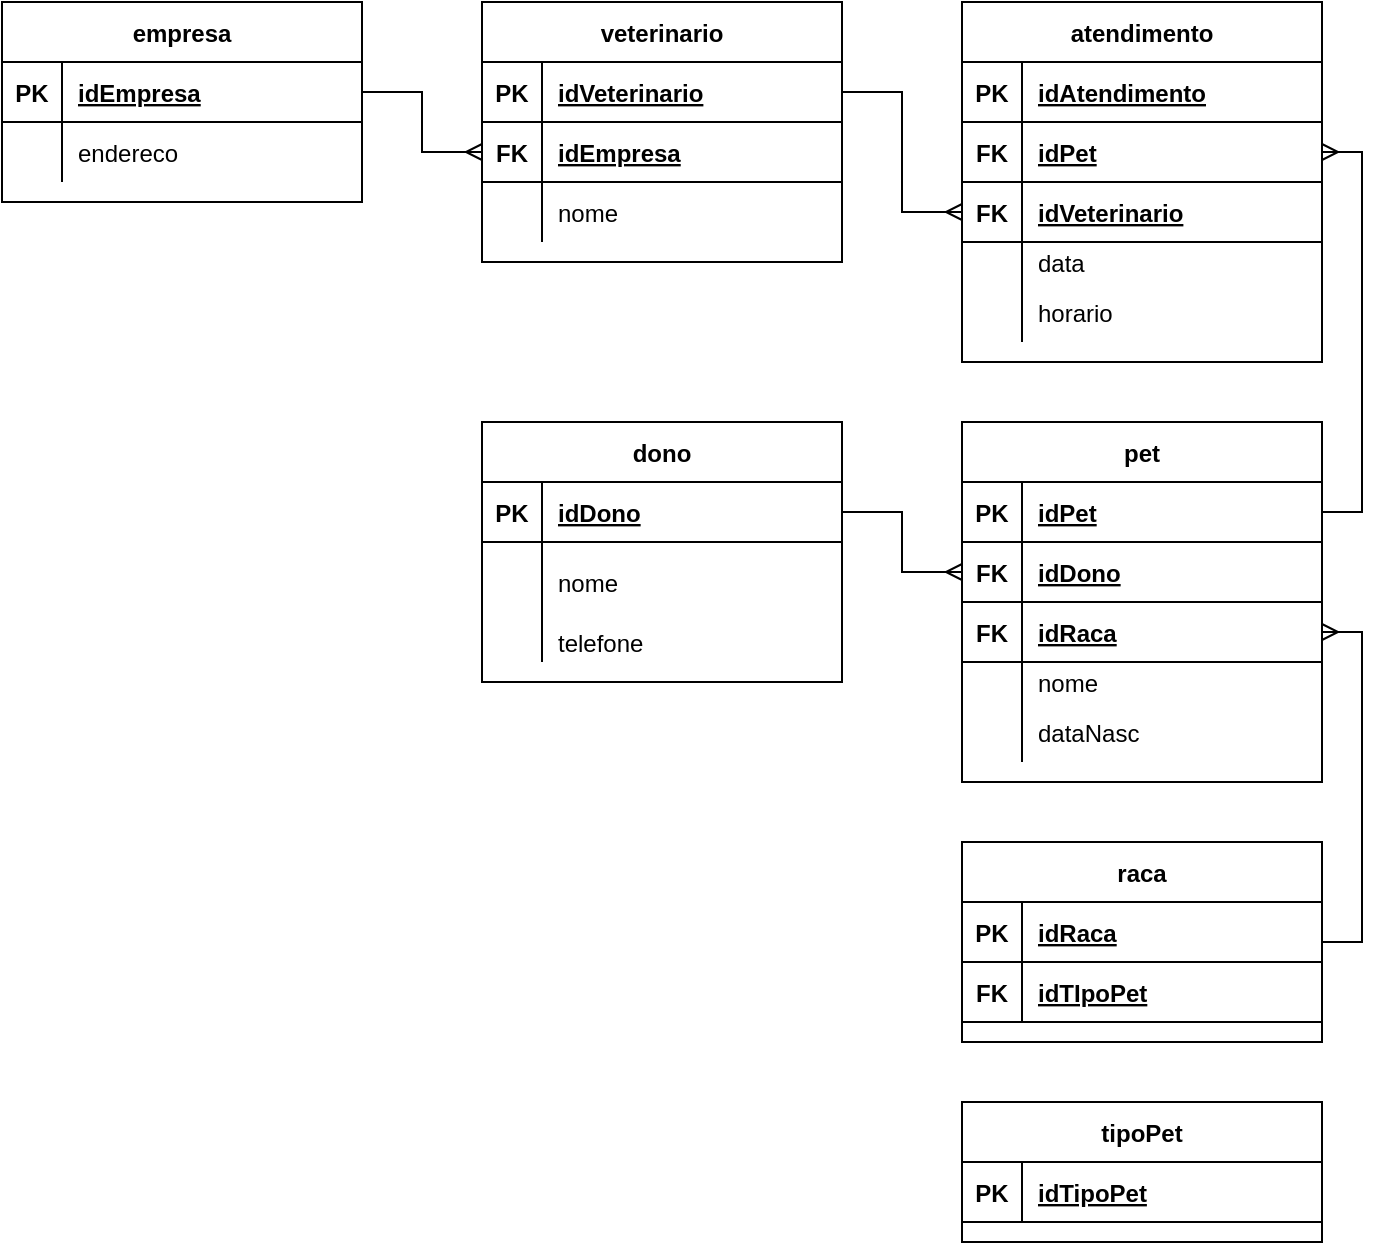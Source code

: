 <mxfile version="14.9.4" type="device"><diagram id="42KXc_p6DFAiB0ndh3Tg" name="Page-1"><mxGraphModel dx="1038" dy="579" grid="1" gridSize="10" guides="1" tooltips="1" connect="1" arrows="1" fold="1" page="1" pageScale="1" pageWidth="827" pageHeight="1169" math="0" shadow="0"><root><mxCell id="0"/><mxCell id="1" parent="0"/><mxCell id="UheI_GpzJ-I_ijQpYJ9J-1" value="empresa" style="shape=table;startSize=30;container=1;collapsible=1;childLayout=tableLayout;fixedRows=1;rowLines=0;fontStyle=1;align=center;resizeLast=1;" vertex="1" parent="1"><mxGeometry x="40" y="40" width="180" height="100" as="geometry"/></mxCell><mxCell id="UheI_GpzJ-I_ijQpYJ9J-2" value="" style="shape=partialRectangle;collapsible=0;dropTarget=0;pointerEvents=0;fillColor=none;top=0;left=0;bottom=1;right=0;points=[[0,0.5],[1,0.5]];portConstraint=eastwest;" vertex="1" parent="UheI_GpzJ-I_ijQpYJ9J-1"><mxGeometry y="30" width="180" height="30" as="geometry"/></mxCell><mxCell id="UheI_GpzJ-I_ijQpYJ9J-3" value="PK" style="shape=partialRectangle;connectable=0;fillColor=none;top=0;left=0;bottom=0;right=0;fontStyle=1;overflow=hidden;" vertex="1" parent="UheI_GpzJ-I_ijQpYJ9J-2"><mxGeometry width="30" height="30" as="geometry"/></mxCell><mxCell id="UheI_GpzJ-I_ijQpYJ9J-4" value="idEmpresa" style="shape=partialRectangle;connectable=0;fillColor=none;top=0;left=0;bottom=0;right=0;align=left;spacingLeft=6;fontStyle=5;overflow=hidden;" vertex="1" parent="UheI_GpzJ-I_ijQpYJ9J-2"><mxGeometry x="30" width="150" height="30" as="geometry"/></mxCell><mxCell id="UheI_GpzJ-I_ijQpYJ9J-5" value="" style="shape=partialRectangle;collapsible=0;dropTarget=0;pointerEvents=0;fillColor=none;top=0;left=0;bottom=0;right=0;points=[[0,0.5],[1,0.5]];portConstraint=eastwest;" vertex="1" parent="UheI_GpzJ-I_ijQpYJ9J-1"><mxGeometry y="60" width="180" height="30" as="geometry"/></mxCell><mxCell id="UheI_GpzJ-I_ijQpYJ9J-6" value="" style="shape=partialRectangle;connectable=0;fillColor=none;top=0;left=0;bottom=0;right=0;editable=1;overflow=hidden;" vertex="1" parent="UheI_GpzJ-I_ijQpYJ9J-5"><mxGeometry width="30" height="30" as="geometry"/></mxCell><mxCell id="UheI_GpzJ-I_ijQpYJ9J-7" value="endereco" style="shape=partialRectangle;connectable=0;fillColor=none;top=0;left=0;bottom=0;right=0;align=left;spacingLeft=6;overflow=hidden;" vertex="1" parent="UheI_GpzJ-I_ijQpYJ9J-5"><mxGeometry x="30" width="150" height="30" as="geometry"/></mxCell><mxCell id="UheI_GpzJ-I_ijQpYJ9J-14" value="veterinario" style="shape=table;startSize=30;container=1;collapsible=1;childLayout=tableLayout;fixedRows=1;rowLines=0;fontStyle=1;align=center;resizeLast=1;" vertex="1" parent="1"><mxGeometry x="280" y="40" width="180" height="130" as="geometry"/></mxCell><mxCell id="UheI_GpzJ-I_ijQpYJ9J-15" value="" style="shape=partialRectangle;collapsible=0;dropTarget=0;pointerEvents=0;fillColor=none;top=0;left=0;bottom=1;right=0;points=[[0,0.5],[1,0.5]];portConstraint=eastwest;" vertex="1" parent="UheI_GpzJ-I_ijQpYJ9J-14"><mxGeometry y="30" width="180" height="30" as="geometry"/></mxCell><mxCell id="UheI_GpzJ-I_ijQpYJ9J-16" value="PK" style="shape=partialRectangle;connectable=0;fillColor=none;top=0;left=0;bottom=0;right=0;fontStyle=1;overflow=hidden;" vertex="1" parent="UheI_GpzJ-I_ijQpYJ9J-15"><mxGeometry width="30" height="30" as="geometry"/></mxCell><mxCell id="UheI_GpzJ-I_ijQpYJ9J-17" value="idVeterinario" style="shape=partialRectangle;connectable=0;fillColor=none;top=0;left=0;bottom=0;right=0;align=left;spacingLeft=6;fontStyle=5;overflow=hidden;" vertex="1" parent="UheI_GpzJ-I_ijQpYJ9J-15"><mxGeometry x="30" width="150" height="30" as="geometry"/></mxCell><mxCell id="UheI_GpzJ-I_ijQpYJ9J-92" style="shape=partialRectangle;collapsible=0;dropTarget=0;pointerEvents=0;fillColor=none;top=0;left=0;bottom=1;right=0;points=[[0,0.5],[1,0.5]];portConstraint=eastwest;" vertex="1" parent="UheI_GpzJ-I_ijQpYJ9J-14"><mxGeometry y="60" width="180" height="30" as="geometry"/></mxCell><mxCell id="UheI_GpzJ-I_ijQpYJ9J-93" value="FK" style="shape=partialRectangle;connectable=0;fillColor=none;top=0;left=0;bottom=0;right=0;fontStyle=1;overflow=hidden;" vertex="1" parent="UheI_GpzJ-I_ijQpYJ9J-92"><mxGeometry width="30" height="30" as="geometry"/></mxCell><mxCell id="UheI_GpzJ-I_ijQpYJ9J-94" value="idEmpresa" style="shape=partialRectangle;connectable=0;fillColor=none;top=0;left=0;bottom=0;right=0;align=left;spacingLeft=6;fontStyle=5;overflow=hidden;" vertex="1" parent="UheI_GpzJ-I_ijQpYJ9J-92"><mxGeometry x="30" width="150" height="30" as="geometry"/></mxCell><mxCell id="UheI_GpzJ-I_ijQpYJ9J-24" value="" style="shape=partialRectangle;collapsible=0;dropTarget=0;pointerEvents=0;fillColor=none;top=0;left=0;bottom=0;right=0;points=[[0,0.5],[1,0.5]];portConstraint=eastwest;" vertex="1" parent="UheI_GpzJ-I_ijQpYJ9J-14"><mxGeometry y="90" width="180" height="30" as="geometry"/></mxCell><mxCell id="UheI_GpzJ-I_ijQpYJ9J-25" value="" style="shape=partialRectangle;connectable=0;fillColor=none;top=0;left=0;bottom=0;right=0;editable=1;overflow=hidden;" vertex="1" parent="UheI_GpzJ-I_ijQpYJ9J-24"><mxGeometry width="30" height="30" as="geometry"/></mxCell><mxCell id="UheI_GpzJ-I_ijQpYJ9J-26" value="nome" style="shape=partialRectangle;connectable=0;fillColor=none;top=0;left=0;bottom=0;right=0;align=left;spacingLeft=6;overflow=hidden;" vertex="1" parent="UheI_GpzJ-I_ijQpYJ9J-24"><mxGeometry x="30" width="150" height="30" as="geometry"/></mxCell><mxCell id="UheI_GpzJ-I_ijQpYJ9J-27" value="atendimento" style="shape=table;startSize=30;container=1;collapsible=1;childLayout=tableLayout;fixedRows=1;rowLines=0;fontStyle=1;align=center;resizeLast=1;" vertex="1" parent="1"><mxGeometry x="520" y="40" width="180" height="180" as="geometry"/></mxCell><mxCell id="UheI_GpzJ-I_ijQpYJ9J-28" value="" style="shape=partialRectangle;collapsible=0;dropTarget=0;pointerEvents=0;fillColor=none;top=0;left=0;bottom=1;right=0;points=[[0,0.5],[1,0.5]];portConstraint=eastwest;" vertex="1" parent="UheI_GpzJ-I_ijQpYJ9J-27"><mxGeometry y="30" width="180" height="30" as="geometry"/></mxCell><mxCell id="UheI_GpzJ-I_ijQpYJ9J-29" value="PK" style="shape=partialRectangle;connectable=0;fillColor=none;top=0;left=0;bottom=0;right=0;fontStyle=1;overflow=hidden;" vertex="1" parent="UheI_GpzJ-I_ijQpYJ9J-28"><mxGeometry width="30" height="30" as="geometry"/></mxCell><mxCell id="UheI_GpzJ-I_ijQpYJ9J-30" value="idAtendimento" style="shape=partialRectangle;connectable=0;fillColor=none;top=0;left=0;bottom=0;right=0;align=left;spacingLeft=6;fontStyle=5;overflow=hidden;" vertex="1" parent="UheI_GpzJ-I_ijQpYJ9J-28"><mxGeometry x="30" width="150" height="30" as="geometry"/></mxCell><mxCell id="UheI_GpzJ-I_ijQpYJ9J-101" style="shape=partialRectangle;collapsible=0;dropTarget=0;pointerEvents=0;fillColor=none;top=0;left=0;bottom=1;right=0;points=[[0,0.5],[1,0.5]];portConstraint=eastwest;" vertex="1" parent="UheI_GpzJ-I_ijQpYJ9J-27"><mxGeometry y="60" width="180" height="30" as="geometry"/></mxCell><mxCell id="UheI_GpzJ-I_ijQpYJ9J-102" value="FK" style="shape=partialRectangle;connectable=0;fillColor=none;top=0;left=0;bottom=0;right=0;fontStyle=1;overflow=hidden;" vertex="1" parent="UheI_GpzJ-I_ijQpYJ9J-101"><mxGeometry width="30" height="30" as="geometry"/></mxCell><mxCell id="UheI_GpzJ-I_ijQpYJ9J-103" value="idPet" style="shape=partialRectangle;connectable=0;fillColor=none;top=0;left=0;bottom=0;right=0;align=left;spacingLeft=6;fontStyle=5;overflow=hidden;" vertex="1" parent="UheI_GpzJ-I_ijQpYJ9J-101"><mxGeometry x="30" width="150" height="30" as="geometry"/></mxCell><mxCell id="UheI_GpzJ-I_ijQpYJ9J-98" style="shape=partialRectangle;collapsible=0;dropTarget=0;pointerEvents=0;fillColor=none;top=0;left=0;bottom=1;right=0;points=[[0,0.5],[1,0.5]];portConstraint=eastwest;" vertex="1" parent="UheI_GpzJ-I_ijQpYJ9J-27"><mxGeometry y="90" width="180" height="30" as="geometry"/></mxCell><mxCell id="UheI_GpzJ-I_ijQpYJ9J-99" value="FK" style="shape=partialRectangle;connectable=0;fillColor=none;top=0;left=0;bottom=0;right=0;fontStyle=1;overflow=hidden;" vertex="1" parent="UheI_GpzJ-I_ijQpYJ9J-98"><mxGeometry width="30" height="30" as="geometry"/></mxCell><mxCell id="UheI_GpzJ-I_ijQpYJ9J-100" value="idVeterinario" style="shape=partialRectangle;connectable=0;fillColor=none;top=0;left=0;bottom=0;right=0;align=left;spacingLeft=6;fontStyle=5;overflow=hidden;" vertex="1" parent="UheI_GpzJ-I_ijQpYJ9J-98"><mxGeometry x="30" width="150" height="30" as="geometry"/></mxCell><mxCell id="UheI_GpzJ-I_ijQpYJ9J-34" value="" style="shape=partialRectangle;collapsible=0;dropTarget=0;pointerEvents=0;fillColor=none;top=0;left=0;bottom=0;right=0;points=[[0,0.5],[1,0.5]];portConstraint=eastwest;" vertex="1" parent="UheI_GpzJ-I_ijQpYJ9J-27"><mxGeometry y="120" width="180" height="20" as="geometry"/></mxCell><mxCell id="UheI_GpzJ-I_ijQpYJ9J-35" value="" style="shape=partialRectangle;connectable=0;fillColor=none;top=0;left=0;bottom=0;right=0;editable=1;overflow=hidden;" vertex="1" parent="UheI_GpzJ-I_ijQpYJ9J-34"><mxGeometry width="30" height="20" as="geometry"/></mxCell><mxCell id="UheI_GpzJ-I_ijQpYJ9J-36" value="data" style="shape=partialRectangle;connectable=0;fillColor=none;top=0;left=0;bottom=0;right=0;align=left;spacingLeft=6;overflow=hidden;" vertex="1" parent="UheI_GpzJ-I_ijQpYJ9J-34"><mxGeometry x="30" width="150" height="20" as="geometry"/></mxCell><mxCell id="UheI_GpzJ-I_ijQpYJ9J-37" value="" style="shape=partialRectangle;collapsible=0;dropTarget=0;pointerEvents=0;fillColor=none;top=0;left=0;bottom=0;right=0;points=[[0,0.5],[1,0.5]];portConstraint=eastwest;" vertex="1" parent="UheI_GpzJ-I_ijQpYJ9J-27"><mxGeometry y="140" width="180" height="30" as="geometry"/></mxCell><mxCell id="UheI_GpzJ-I_ijQpYJ9J-38" value="" style="shape=partialRectangle;connectable=0;fillColor=none;top=0;left=0;bottom=0;right=0;editable=1;overflow=hidden;" vertex="1" parent="UheI_GpzJ-I_ijQpYJ9J-37"><mxGeometry width="30" height="30" as="geometry"/></mxCell><mxCell id="UheI_GpzJ-I_ijQpYJ9J-39" value="horario" style="shape=partialRectangle;connectable=0;fillColor=none;top=0;left=0;bottom=0;right=0;align=left;spacingLeft=6;overflow=hidden;" vertex="1" parent="UheI_GpzJ-I_ijQpYJ9J-37"><mxGeometry x="30" width="150" height="30" as="geometry"/></mxCell><mxCell id="UheI_GpzJ-I_ijQpYJ9J-40" value="pet" style="shape=table;startSize=30;container=1;collapsible=1;childLayout=tableLayout;fixedRows=1;rowLines=0;fontStyle=1;align=center;resizeLast=1;" vertex="1" parent="1"><mxGeometry x="520" y="250" width="180" height="180" as="geometry"/></mxCell><mxCell id="UheI_GpzJ-I_ijQpYJ9J-41" value="" style="shape=partialRectangle;collapsible=0;dropTarget=0;pointerEvents=0;fillColor=none;top=0;left=0;bottom=1;right=0;points=[[0,0.5],[1,0.5]];portConstraint=eastwest;" vertex="1" parent="UheI_GpzJ-I_ijQpYJ9J-40"><mxGeometry y="30" width="180" height="30" as="geometry"/></mxCell><mxCell id="UheI_GpzJ-I_ijQpYJ9J-42" value="PK" style="shape=partialRectangle;connectable=0;fillColor=none;top=0;left=0;bottom=0;right=0;fontStyle=1;overflow=hidden;" vertex="1" parent="UheI_GpzJ-I_ijQpYJ9J-41"><mxGeometry width="30" height="30" as="geometry"/></mxCell><mxCell id="UheI_GpzJ-I_ijQpYJ9J-43" value="idPet" style="shape=partialRectangle;connectable=0;fillColor=none;top=0;left=0;bottom=0;right=0;align=left;spacingLeft=6;fontStyle=5;overflow=hidden;" vertex="1" parent="UheI_GpzJ-I_ijQpYJ9J-41"><mxGeometry x="30" width="150" height="30" as="geometry"/></mxCell><mxCell id="UheI_GpzJ-I_ijQpYJ9J-113" style="shape=partialRectangle;collapsible=0;dropTarget=0;pointerEvents=0;fillColor=none;top=0;left=0;bottom=1;right=0;points=[[0,0.5],[1,0.5]];portConstraint=eastwest;" vertex="1" parent="UheI_GpzJ-I_ijQpYJ9J-40"><mxGeometry y="60" width="180" height="30" as="geometry"/></mxCell><mxCell id="UheI_GpzJ-I_ijQpYJ9J-114" value="FK" style="shape=partialRectangle;connectable=0;fillColor=none;top=0;left=0;bottom=0;right=0;fontStyle=1;overflow=hidden;" vertex="1" parent="UheI_GpzJ-I_ijQpYJ9J-113"><mxGeometry width="30" height="30" as="geometry"/></mxCell><mxCell id="UheI_GpzJ-I_ijQpYJ9J-115" value="idDono" style="shape=partialRectangle;connectable=0;fillColor=none;top=0;left=0;bottom=0;right=0;align=left;spacingLeft=6;fontStyle=5;overflow=hidden;" vertex="1" parent="UheI_GpzJ-I_ijQpYJ9J-113"><mxGeometry x="30" width="150" height="30" as="geometry"/></mxCell><mxCell id="UheI_GpzJ-I_ijQpYJ9J-110" style="shape=partialRectangle;collapsible=0;dropTarget=0;pointerEvents=0;fillColor=none;top=0;left=0;bottom=1;right=0;points=[[0,0.5],[1,0.5]];portConstraint=eastwest;" vertex="1" parent="UheI_GpzJ-I_ijQpYJ9J-40"><mxGeometry y="90" width="180" height="30" as="geometry"/></mxCell><mxCell id="UheI_GpzJ-I_ijQpYJ9J-111" value="FK" style="shape=partialRectangle;connectable=0;fillColor=none;top=0;left=0;bottom=0;right=0;fontStyle=1;overflow=hidden;" vertex="1" parent="UheI_GpzJ-I_ijQpYJ9J-110"><mxGeometry width="30" height="30" as="geometry"/></mxCell><mxCell id="UheI_GpzJ-I_ijQpYJ9J-112" value="idRaca" style="shape=partialRectangle;connectable=0;fillColor=none;top=0;left=0;bottom=0;right=0;align=left;spacingLeft=6;fontStyle=5;overflow=hidden;" vertex="1" parent="UheI_GpzJ-I_ijQpYJ9J-110"><mxGeometry x="30" width="150" height="30" as="geometry"/></mxCell><mxCell id="UheI_GpzJ-I_ijQpYJ9J-47" value="" style="shape=partialRectangle;collapsible=0;dropTarget=0;pointerEvents=0;fillColor=none;top=0;left=0;bottom=0;right=0;points=[[0,0.5],[1,0.5]];portConstraint=eastwest;" vertex="1" parent="UheI_GpzJ-I_ijQpYJ9J-40"><mxGeometry y="120" width="180" height="20" as="geometry"/></mxCell><mxCell id="UheI_GpzJ-I_ijQpYJ9J-48" value="" style="shape=partialRectangle;connectable=0;fillColor=none;top=0;left=0;bottom=0;right=0;editable=1;overflow=hidden;" vertex="1" parent="UheI_GpzJ-I_ijQpYJ9J-47"><mxGeometry width="30" height="20" as="geometry"/></mxCell><mxCell id="UheI_GpzJ-I_ijQpYJ9J-49" value="nome" style="shape=partialRectangle;connectable=0;fillColor=none;top=0;left=0;bottom=0;right=0;align=left;spacingLeft=6;overflow=hidden;" vertex="1" parent="UheI_GpzJ-I_ijQpYJ9J-47"><mxGeometry x="30" width="150" height="20" as="geometry"/></mxCell><mxCell id="UheI_GpzJ-I_ijQpYJ9J-50" value="" style="shape=partialRectangle;collapsible=0;dropTarget=0;pointerEvents=0;fillColor=none;top=0;left=0;bottom=0;right=0;points=[[0,0.5],[1,0.5]];portConstraint=eastwest;" vertex="1" parent="UheI_GpzJ-I_ijQpYJ9J-40"><mxGeometry y="140" width="180" height="30" as="geometry"/></mxCell><mxCell id="UheI_GpzJ-I_ijQpYJ9J-51" value="" style="shape=partialRectangle;connectable=0;fillColor=none;top=0;left=0;bottom=0;right=0;editable=1;overflow=hidden;" vertex="1" parent="UheI_GpzJ-I_ijQpYJ9J-50"><mxGeometry width="30" height="30" as="geometry"/></mxCell><mxCell id="UheI_GpzJ-I_ijQpYJ9J-52" value="dataNasc" style="shape=partialRectangle;connectable=0;fillColor=none;top=0;left=0;bottom=0;right=0;align=left;spacingLeft=6;overflow=hidden;" vertex="1" parent="UheI_GpzJ-I_ijQpYJ9J-50"><mxGeometry x="30" width="150" height="30" as="geometry"/></mxCell><mxCell id="UheI_GpzJ-I_ijQpYJ9J-53" value="dono" style="shape=table;startSize=30;container=1;collapsible=1;childLayout=tableLayout;fixedRows=1;rowLines=0;fontStyle=1;align=center;resizeLast=1;" vertex="1" parent="1"><mxGeometry x="280" y="250" width="180" height="130" as="geometry"/></mxCell><mxCell id="UheI_GpzJ-I_ijQpYJ9J-54" value="" style="shape=partialRectangle;collapsible=0;dropTarget=0;pointerEvents=0;fillColor=none;top=0;left=0;bottom=1;right=0;points=[[0,0.5],[1,0.5]];portConstraint=eastwest;" vertex="1" parent="UheI_GpzJ-I_ijQpYJ9J-53"><mxGeometry y="30" width="180" height="30" as="geometry"/></mxCell><mxCell id="UheI_GpzJ-I_ijQpYJ9J-55" value="PK" style="shape=partialRectangle;connectable=0;fillColor=none;top=0;left=0;bottom=0;right=0;fontStyle=1;overflow=hidden;" vertex="1" parent="UheI_GpzJ-I_ijQpYJ9J-54"><mxGeometry width="30" height="30" as="geometry"/></mxCell><mxCell id="UheI_GpzJ-I_ijQpYJ9J-56" value="idDono" style="shape=partialRectangle;connectable=0;fillColor=none;top=0;left=0;bottom=0;right=0;align=left;spacingLeft=6;fontStyle=5;overflow=hidden;" vertex="1" parent="UheI_GpzJ-I_ijQpYJ9J-54"><mxGeometry x="30" width="150" height="30" as="geometry"/></mxCell><mxCell id="UheI_GpzJ-I_ijQpYJ9J-57" value="" style="shape=partialRectangle;collapsible=0;dropTarget=0;pointerEvents=0;fillColor=none;top=0;left=0;bottom=0;right=0;points=[[0,0.5],[1,0.5]];portConstraint=eastwest;" vertex="1" parent="UheI_GpzJ-I_ijQpYJ9J-53"><mxGeometry y="60" width="180" height="40" as="geometry"/></mxCell><mxCell id="UheI_GpzJ-I_ijQpYJ9J-58" value="" style="shape=partialRectangle;connectable=0;fillColor=none;top=0;left=0;bottom=0;right=0;editable=1;overflow=hidden;" vertex="1" parent="UheI_GpzJ-I_ijQpYJ9J-57"><mxGeometry width="30" height="40" as="geometry"/></mxCell><mxCell id="UheI_GpzJ-I_ijQpYJ9J-59" value="nome" style="shape=partialRectangle;connectable=0;fillColor=none;top=0;left=0;bottom=0;right=0;align=left;spacingLeft=6;overflow=hidden;" vertex="1" parent="UheI_GpzJ-I_ijQpYJ9J-57"><mxGeometry x="30" width="150" height="40" as="geometry"/></mxCell><mxCell id="UheI_GpzJ-I_ijQpYJ9J-60" value="" style="shape=partialRectangle;collapsible=0;dropTarget=0;pointerEvents=0;fillColor=none;top=0;left=0;bottom=0;right=0;points=[[0,0.5],[1,0.5]];portConstraint=eastwest;" vertex="1" parent="UheI_GpzJ-I_ijQpYJ9J-53"><mxGeometry y="100" width="180" height="20" as="geometry"/></mxCell><mxCell id="UheI_GpzJ-I_ijQpYJ9J-61" value="" style="shape=partialRectangle;connectable=0;fillColor=none;top=0;left=0;bottom=0;right=0;editable=1;overflow=hidden;" vertex="1" parent="UheI_GpzJ-I_ijQpYJ9J-60"><mxGeometry width="30" height="20" as="geometry"/></mxCell><mxCell id="UheI_GpzJ-I_ijQpYJ9J-62" value="telefone" style="shape=partialRectangle;connectable=0;fillColor=none;top=0;left=0;bottom=0;right=0;align=left;spacingLeft=6;overflow=hidden;" vertex="1" parent="UheI_GpzJ-I_ijQpYJ9J-60"><mxGeometry x="30" width="150" height="20" as="geometry"/></mxCell><mxCell id="UheI_GpzJ-I_ijQpYJ9J-123" style="edgeStyle=orthogonalEdgeStyle;rounded=0;orthogonalLoop=1;jettySize=auto;html=1;entryX=1;entryY=0.5;entryDx=0;entryDy=0;endArrow=ERmany;endFill=0;" edge="1" parent="1" source="UheI_GpzJ-I_ijQpYJ9J-66" target="UheI_GpzJ-I_ijQpYJ9J-110"><mxGeometry relative="1" as="geometry"><Array as="points"><mxPoint x="720" y="510"/><mxPoint x="720" y="355"/></Array></mxGeometry></mxCell><mxCell id="UheI_GpzJ-I_ijQpYJ9J-66" value="raca" style="shape=table;startSize=30;container=1;collapsible=1;childLayout=tableLayout;fixedRows=1;rowLines=0;fontStyle=1;align=center;resizeLast=1;" vertex="1" parent="1"><mxGeometry x="520" y="460" width="180" height="100" as="geometry"/></mxCell><mxCell id="UheI_GpzJ-I_ijQpYJ9J-67" value="" style="shape=partialRectangle;collapsible=0;dropTarget=0;pointerEvents=0;fillColor=none;top=0;left=0;bottom=1;right=0;points=[[0,0.5],[1,0.5]];portConstraint=eastwest;" vertex="1" parent="UheI_GpzJ-I_ijQpYJ9J-66"><mxGeometry y="30" width="180" height="30" as="geometry"/></mxCell><mxCell id="UheI_GpzJ-I_ijQpYJ9J-68" value="PK" style="shape=partialRectangle;connectable=0;fillColor=none;top=0;left=0;bottom=0;right=0;fontStyle=1;overflow=hidden;" vertex="1" parent="UheI_GpzJ-I_ijQpYJ9J-67"><mxGeometry width="30" height="30" as="geometry"/></mxCell><mxCell id="UheI_GpzJ-I_ijQpYJ9J-69" value="idRaca" style="shape=partialRectangle;connectable=0;fillColor=none;top=0;left=0;bottom=0;right=0;align=left;spacingLeft=6;fontStyle=5;overflow=hidden;" vertex="1" parent="UheI_GpzJ-I_ijQpYJ9J-67"><mxGeometry x="30" width="150" height="30" as="geometry"/></mxCell><mxCell id="UheI_GpzJ-I_ijQpYJ9J-116" style="shape=partialRectangle;collapsible=0;dropTarget=0;pointerEvents=0;fillColor=none;top=0;left=0;bottom=1;right=0;points=[[0,0.5],[1,0.5]];portConstraint=eastwest;" vertex="1" parent="UheI_GpzJ-I_ijQpYJ9J-66"><mxGeometry y="60" width="180" height="30" as="geometry"/></mxCell><mxCell id="UheI_GpzJ-I_ijQpYJ9J-117" value="FK" style="shape=partialRectangle;connectable=0;fillColor=none;top=0;left=0;bottom=0;right=0;fontStyle=1;overflow=hidden;" vertex="1" parent="UheI_GpzJ-I_ijQpYJ9J-116"><mxGeometry width="30" height="30" as="geometry"/></mxCell><mxCell id="UheI_GpzJ-I_ijQpYJ9J-118" value="idTIpoPet" style="shape=partialRectangle;connectable=0;fillColor=none;top=0;left=0;bottom=0;right=0;align=left;spacingLeft=6;fontStyle=5;overflow=hidden;" vertex="1" parent="UheI_GpzJ-I_ijQpYJ9J-116"><mxGeometry x="30" width="150" height="30" as="geometry"/></mxCell><mxCell id="UheI_GpzJ-I_ijQpYJ9J-79" value="tipoPet" style="shape=table;startSize=30;container=1;collapsible=1;childLayout=tableLayout;fixedRows=1;rowLines=0;fontStyle=1;align=center;resizeLast=1;" vertex="1" parent="1"><mxGeometry x="520" y="590" width="180" height="70" as="geometry"/></mxCell><mxCell id="UheI_GpzJ-I_ijQpYJ9J-80" value="" style="shape=partialRectangle;collapsible=0;dropTarget=0;pointerEvents=0;fillColor=none;top=0;left=0;bottom=1;right=0;points=[[0,0.5],[1,0.5]];portConstraint=eastwest;" vertex="1" parent="UheI_GpzJ-I_ijQpYJ9J-79"><mxGeometry y="30" width="180" height="30" as="geometry"/></mxCell><mxCell id="UheI_GpzJ-I_ijQpYJ9J-81" value="PK" style="shape=partialRectangle;connectable=0;fillColor=none;top=0;left=0;bottom=0;right=0;fontStyle=1;overflow=hidden;" vertex="1" parent="UheI_GpzJ-I_ijQpYJ9J-80"><mxGeometry width="30" height="30" as="geometry"/></mxCell><mxCell id="UheI_GpzJ-I_ijQpYJ9J-82" value="idTipoPet" style="shape=partialRectangle;connectable=0;fillColor=none;top=0;left=0;bottom=0;right=0;align=left;spacingLeft=6;fontStyle=5;overflow=hidden;" vertex="1" parent="UheI_GpzJ-I_ijQpYJ9J-80"><mxGeometry x="30" width="150" height="30" as="geometry"/></mxCell><mxCell id="UheI_GpzJ-I_ijQpYJ9J-119" style="edgeStyle=orthogonalEdgeStyle;rounded=0;orthogonalLoop=1;jettySize=auto;html=1;entryX=0;entryY=0.5;entryDx=0;entryDy=0;endArrow=ERmany;endFill=0;" edge="1" parent="1" source="UheI_GpzJ-I_ijQpYJ9J-2" target="UheI_GpzJ-I_ijQpYJ9J-92"><mxGeometry relative="1" as="geometry"/></mxCell><mxCell id="UheI_GpzJ-I_ijQpYJ9J-120" style="edgeStyle=orthogonalEdgeStyle;rounded=0;orthogonalLoop=1;jettySize=auto;html=1;entryX=0;entryY=0.5;entryDx=0;entryDy=0;endArrow=ERmany;endFill=0;" edge="1" parent="1" source="UheI_GpzJ-I_ijQpYJ9J-15" target="UheI_GpzJ-I_ijQpYJ9J-98"><mxGeometry relative="1" as="geometry"/></mxCell><mxCell id="UheI_GpzJ-I_ijQpYJ9J-121" style="edgeStyle=orthogonalEdgeStyle;rounded=0;orthogonalLoop=1;jettySize=auto;html=1;entryX=1;entryY=0.5;entryDx=0;entryDy=0;endArrow=ERmany;endFill=0;" edge="1" parent="1" source="UheI_GpzJ-I_ijQpYJ9J-41" target="UheI_GpzJ-I_ijQpYJ9J-101"><mxGeometry relative="1" as="geometry"><Array as="points"><mxPoint x="720" y="295"/><mxPoint x="720" y="115"/></Array></mxGeometry></mxCell><mxCell id="UheI_GpzJ-I_ijQpYJ9J-122" style="edgeStyle=orthogonalEdgeStyle;rounded=0;orthogonalLoop=1;jettySize=auto;html=1;entryX=0;entryY=0.5;entryDx=0;entryDy=0;endArrow=ERmany;endFill=0;" edge="1" parent="1" source="UheI_GpzJ-I_ijQpYJ9J-54" target="UheI_GpzJ-I_ijQpYJ9J-113"><mxGeometry relative="1" as="geometry"/></mxCell></root></mxGraphModel></diagram></mxfile>